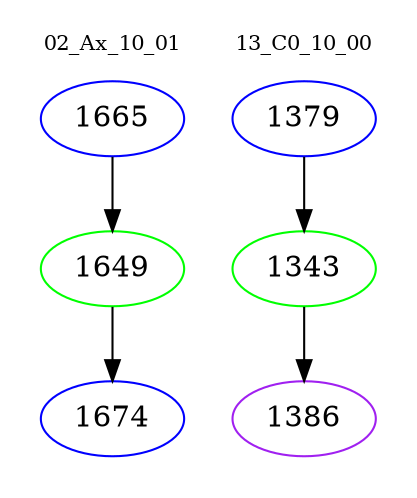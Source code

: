 digraph{
subgraph cluster_0 {
color = white
label = "02_Ax_10_01";
fontsize=10;
T0_1665 [label="1665", color="blue"]
T0_1665 -> T0_1649 [color="black"]
T0_1649 [label="1649", color="green"]
T0_1649 -> T0_1674 [color="black"]
T0_1674 [label="1674", color="blue"]
}
subgraph cluster_1 {
color = white
label = "13_C0_10_00";
fontsize=10;
T1_1379 [label="1379", color="blue"]
T1_1379 -> T1_1343 [color="black"]
T1_1343 [label="1343", color="green"]
T1_1343 -> T1_1386 [color="black"]
T1_1386 [label="1386", color="purple"]
}
}
